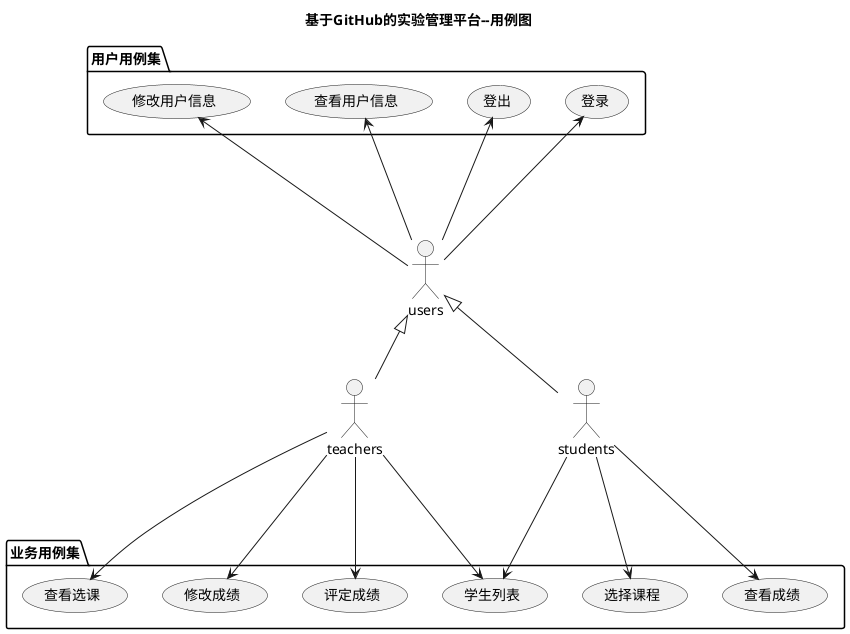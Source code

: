 @startuml
title 基于GitHub的实验管理平台--用例图
actor teachers
actor students
actor users
users <|-- teachers
users <|-- students

package 用户用例集 {
users --up-> (登录)
users --up-> (登出)
users --up-> (查看用户信息)
users --up-> (修改用户信息)
}
package 业务用例集 {
teachers ---> (修改成绩)
teachers ---> (评定成绩)
teachers ---> (学生列表)
students ---> (学生列表)
students ---> (查看成绩)
students ---> (选择课程)
teachers ---> (查看选课)
}

@enduml
